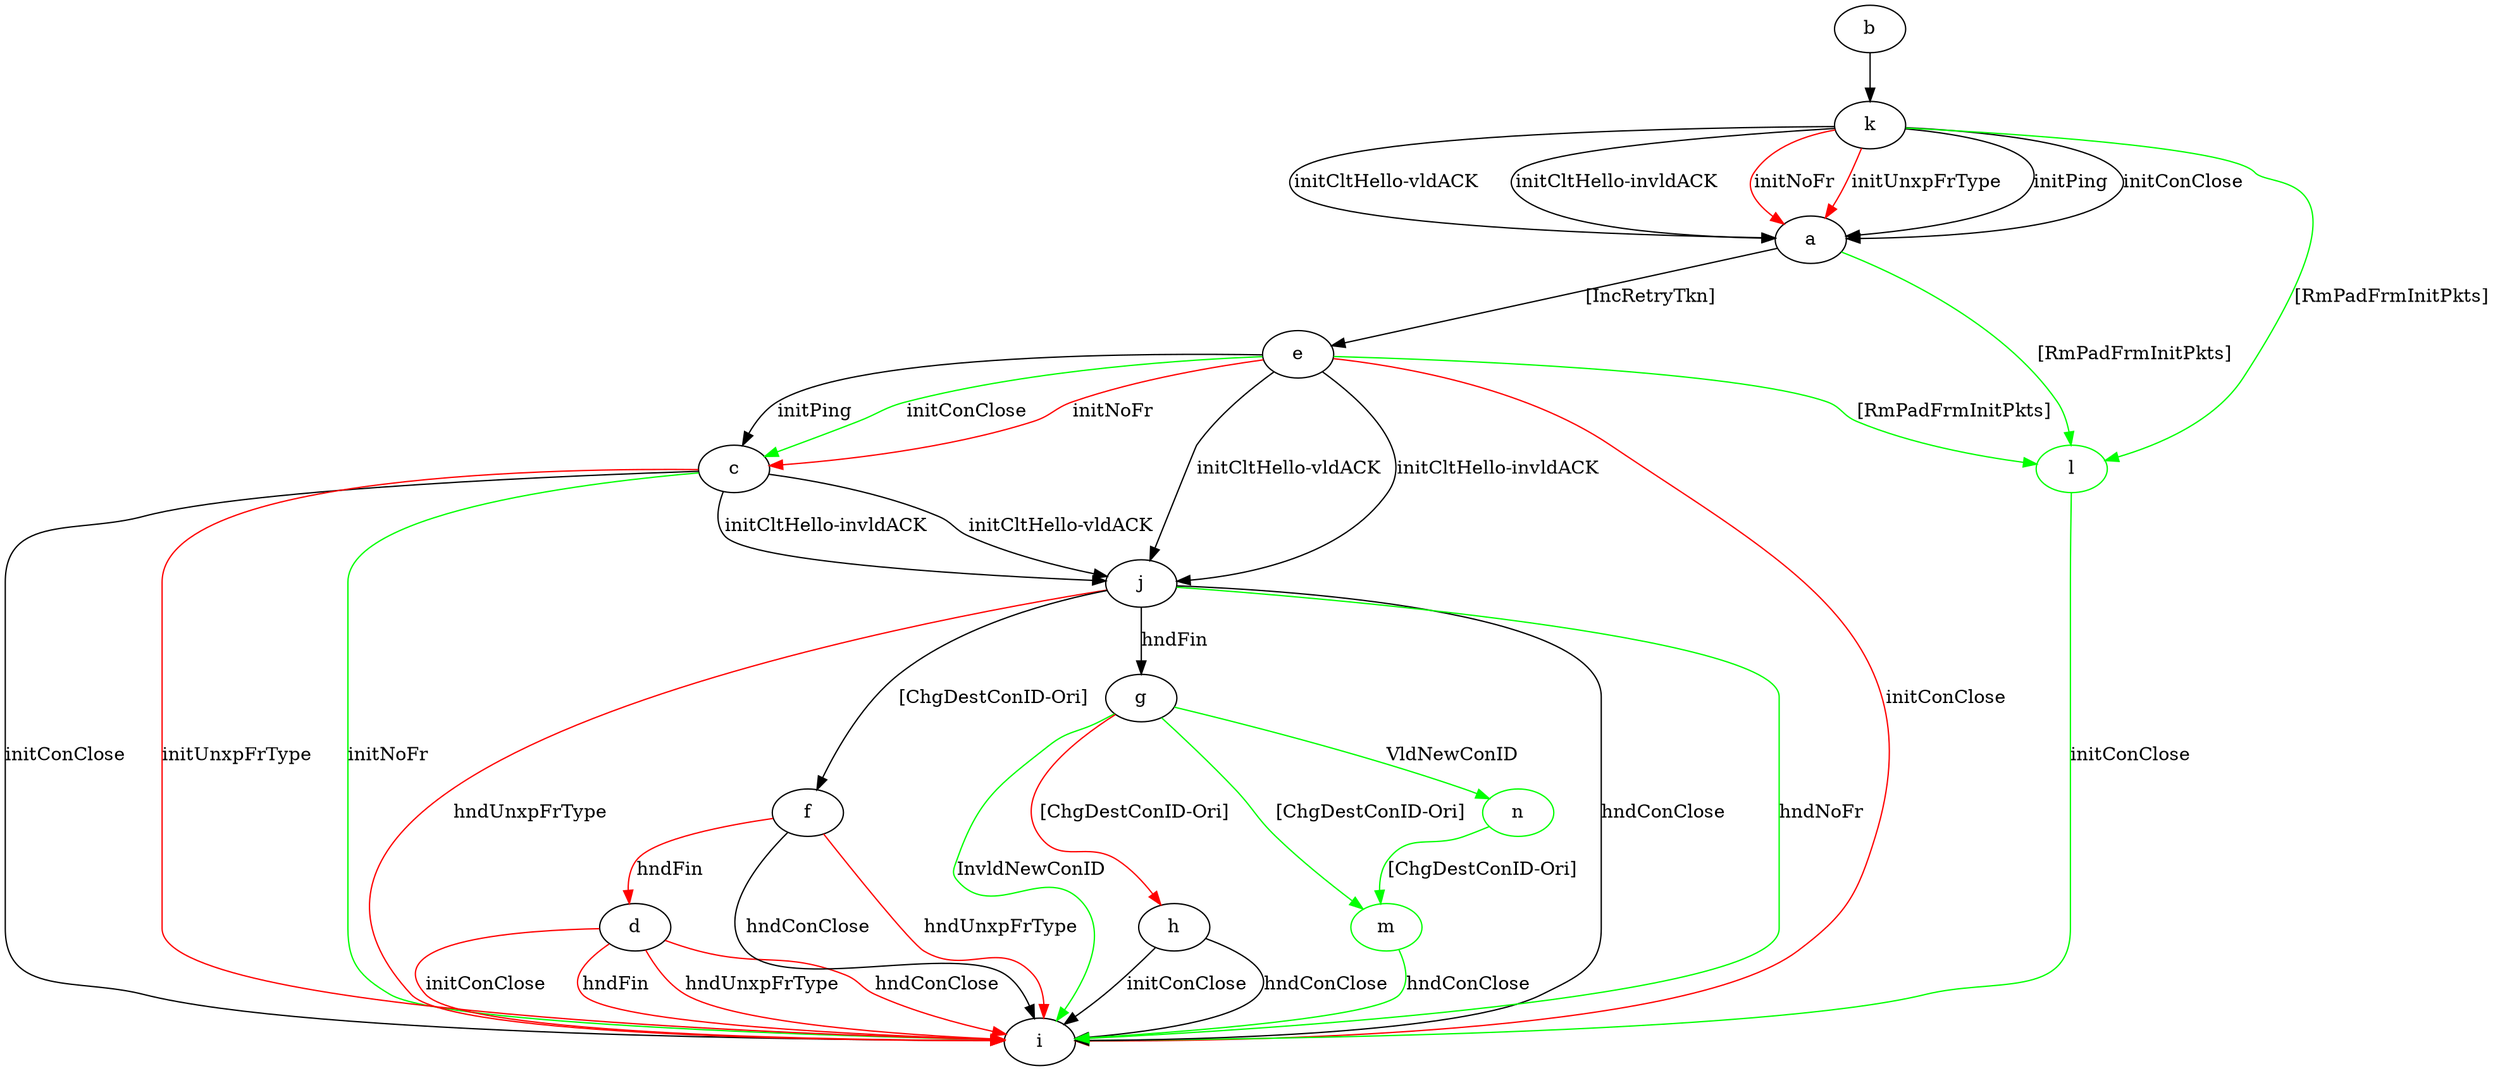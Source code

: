 digraph "" {
	a -> e	[key=0,
		label="[IncRetryTkn] "];
	l	[color=green];
	a -> l	[key=0,
		color=green,
		label="[RmPadFrmInitPkts] "];
	b -> k	[key=0];
	c -> i	[key=0,
		label="initConClose "];
	c -> i	[key=1,
		color=green,
		label="initNoFr "];
	c -> i	[key=2,
		color=red,
		label="initUnxpFrType "];
	c -> j	[key=0,
		label="initCltHello-vldACK "];
	c -> j	[key=1,
		label="initCltHello-invldACK "];
	d -> i	[key=0,
		color=red,
		label="initConClose "];
	d -> i	[key=1,
		color=red,
		label="hndFin "];
	d -> i	[key=2,
		color=red,
		label="hndUnxpFrType "];
	d -> i	[key=3,
		color=red,
		label="hndConClose "];
	e -> c	[key=0,
		label="initPing "];
	e -> c	[key=1,
		color=green,
		label="initConClose "];
	e -> c	[key=2,
		color=red,
		label="initNoFr "];
	e -> i	[key=0,
		color=red,
		label="initConClose "];
	e -> j	[key=0,
		label="initCltHello-vldACK "];
	e -> j	[key=1,
		label="initCltHello-invldACK "];
	e -> l	[key=0,
		color=green,
		label="[RmPadFrmInitPkts] "];
	f -> d	[key=0,
		color=red,
		label="hndFin "];
	f -> i	[key=0,
		label="hndConClose "];
	f -> i	[key=1,
		color=red,
		label="hndUnxpFrType "];
	g -> h	[key=0,
		color=red,
		label="[ChgDestConID-Ori] "];
	g -> i	[key=0,
		color=green,
		label="InvldNewConID "];
	m	[color=green];
	g -> m	[key=0,
		color=green,
		label="[ChgDestConID-Ori] "];
	n	[color=green];
	g -> n	[key=0,
		color=green,
		label="VldNewConID "];
	h -> i	[key=0,
		label="initConClose "];
	h -> i	[key=1,
		label="hndConClose "];
	j -> f	[key=0,
		label="[ChgDestConID-Ori] "];
	j -> g	[key=0,
		label="hndFin "];
	j -> i	[key=0,
		label="hndConClose "];
	j -> i	[key=1,
		color=green,
		label="hndNoFr "];
	j -> i	[key=2,
		color=red,
		label="hndUnxpFrType "];
	k -> a	[key=0,
		label="initPing "];
	k -> a	[key=1,
		label="initConClose "];
	k -> a	[key=2,
		label="initCltHello-vldACK "];
	k -> a	[key=3,
		label="initCltHello-invldACK "];
	k -> a	[key=4,
		color=red,
		label="initNoFr "];
	k -> a	[key=5,
		color=red,
		label="initUnxpFrType "];
	k -> l	[key=0,
		color=green,
		label="[RmPadFrmInitPkts] "];
	l -> i	[key=0,
		color=green,
		label="initConClose "];
	m -> i	[key=0,
		color=green,
		label="hndConClose "];
	n -> m	[key=0,
		color=green,
		label="[ChgDestConID-Ori] "];
}
